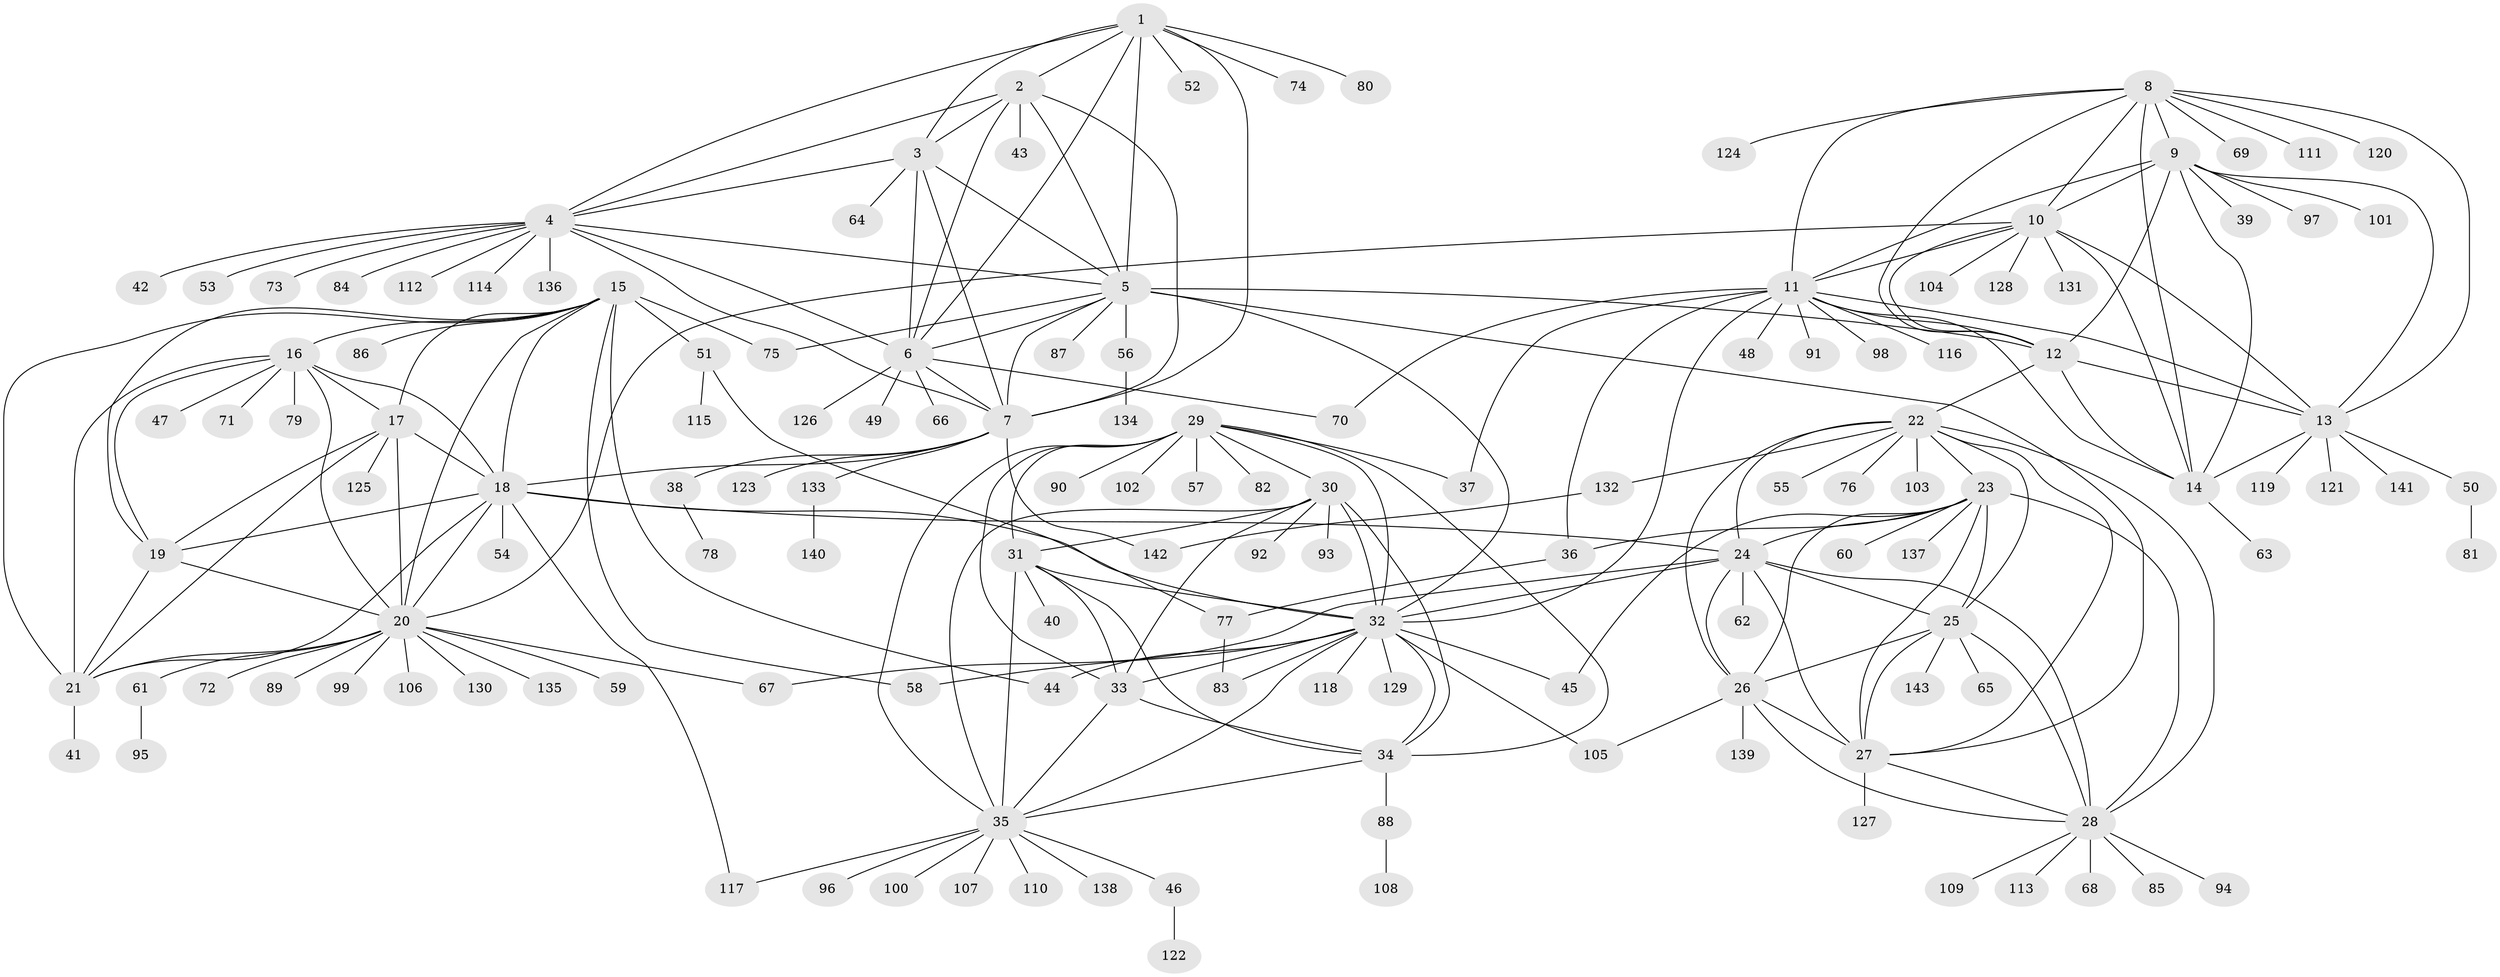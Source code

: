 // coarse degree distribution, {7: 0.047619047619047616, 3: 0.047619047619047616, 10: 0.047619047619047616, 1: 0.6428571428571429, 8: 0.023809523809523808, 6: 0.023809523809523808, 11: 0.023809523809523808, 4: 0.047619047619047616, 5: 0.023809523809523808, 9: 0.023809523809523808, 2: 0.047619047619047616}
// Generated by graph-tools (version 1.1) at 2025/19/03/04/25 18:19:32]
// undirected, 143 vertices, 236 edges
graph export_dot {
graph [start="1"]
  node [color=gray90,style=filled];
  1;
  2;
  3;
  4;
  5;
  6;
  7;
  8;
  9;
  10;
  11;
  12;
  13;
  14;
  15;
  16;
  17;
  18;
  19;
  20;
  21;
  22;
  23;
  24;
  25;
  26;
  27;
  28;
  29;
  30;
  31;
  32;
  33;
  34;
  35;
  36;
  37;
  38;
  39;
  40;
  41;
  42;
  43;
  44;
  45;
  46;
  47;
  48;
  49;
  50;
  51;
  52;
  53;
  54;
  55;
  56;
  57;
  58;
  59;
  60;
  61;
  62;
  63;
  64;
  65;
  66;
  67;
  68;
  69;
  70;
  71;
  72;
  73;
  74;
  75;
  76;
  77;
  78;
  79;
  80;
  81;
  82;
  83;
  84;
  85;
  86;
  87;
  88;
  89;
  90;
  91;
  92;
  93;
  94;
  95;
  96;
  97;
  98;
  99;
  100;
  101;
  102;
  103;
  104;
  105;
  106;
  107;
  108;
  109;
  110;
  111;
  112;
  113;
  114;
  115;
  116;
  117;
  118;
  119;
  120;
  121;
  122;
  123;
  124;
  125;
  126;
  127;
  128;
  129;
  130;
  131;
  132;
  133;
  134;
  135;
  136;
  137;
  138;
  139;
  140;
  141;
  142;
  143;
  1 -- 2;
  1 -- 3;
  1 -- 4;
  1 -- 5;
  1 -- 6;
  1 -- 7;
  1 -- 52;
  1 -- 74;
  1 -- 80;
  2 -- 3;
  2 -- 4;
  2 -- 5;
  2 -- 6;
  2 -- 7;
  2 -- 43;
  3 -- 4;
  3 -- 5;
  3 -- 6;
  3 -- 7;
  3 -- 64;
  4 -- 5;
  4 -- 6;
  4 -- 7;
  4 -- 42;
  4 -- 53;
  4 -- 73;
  4 -- 84;
  4 -- 112;
  4 -- 114;
  4 -- 136;
  5 -- 6;
  5 -- 7;
  5 -- 12;
  5 -- 27;
  5 -- 32;
  5 -- 56;
  5 -- 75;
  5 -- 87;
  6 -- 7;
  6 -- 49;
  6 -- 66;
  6 -- 70;
  6 -- 126;
  7 -- 18;
  7 -- 38;
  7 -- 123;
  7 -- 133;
  7 -- 142;
  8 -- 9;
  8 -- 10;
  8 -- 11;
  8 -- 12;
  8 -- 13;
  8 -- 14;
  8 -- 69;
  8 -- 111;
  8 -- 120;
  8 -- 124;
  9 -- 10;
  9 -- 11;
  9 -- 12;
  9 -- 13;
  9 -- 14;
  9 -- 39;
  9 -- 97;
  9 -- 101;
  10 -- 11;
  10 -- 12;
  10 -- 13;
  10 -- 14;
  10 -- 20;
  10 -- 104;
  10 -- 128;
  10 -- 131;
  11 -- 12;
  11 -- 13;
  11 -- 14;
  11 -- 32;
  11 -- 36;
  11 -- 37;
  11 -- 48;
  11 -- 70;
  11 -- 91;
  11 -- 98;
  11 -- 116;
  12 -- 13;
  12 -- 14;
  12 -- 22;
  13 -- 14;
  13 -- 50;
  13 -- 119;
  13 -- 121;
  13 -- 141;
  14 -- 63;
  15 -- 16;
  15 -- 17;
  15 -- 18;
  15 -- 19;
  15 -- 20;
  15 -- 21;
  15 -- 44;
  15 -- 51;
  15 -- 58;
  15 -- 75;
  15 -- 86;
  16 -- 17;
  16 -- 18;
  16 -- 19;
  16 -- 20;
  16 -- 21;
  16 -- 47;
  16 -- 71;
  16 -- 79;
  17 -- 18;
  17 -- 19;
  17 -- 20;
  17 -- 21;
  17 -- 125;
  18 -- 19;
  18 -- 20;
  18 -- 21;
  18 -- 24;
  18 -- 32;
  18 -- 54;
  18 -- 117;
  19 -- 20;
  19 -- 21;
  20 -- 21;
  20 -- 59;
  20 -- 61;
  20 -- 67;
  20 -- 72;
  20 -- 89;
  20 -- 99;
  20 -- 106;
  20 -- 130;
  20 -- 135;
  21 -- 41;
  22 -- 23;
  22 -- 24;
  22 -- 25;
  22 -- 26;
  22 -- 27;
  22 -- 28;
  22 -- 55;
  22 -- 76;
  22 -- 103;
  22 -- 132;
  23 -- 24;
  23 -- 25;
  23 -- 26;
  23 -- 27;
  23 -- 28;
  23 -- 36;
  23 -- 45;
  23 -- 60;
  23 -- 137;
  24 -- 25;
  24 -- 26;
  24 -- 27;
  24 -- 28;
  24 -- 32;
  24 -- 62;
  24 -- 67;
  25 -- 26;
  25 -- 27;
  25 -- 28;
  25 -- 65;
  25 -- 143;
  26 -- 27;
  26 -- 28;
  26 -- 105;
  26 -- 139;
  27 -- 28;
  27 -- 127;
  28 -- 68;
  28 -- 85;
  28 -- 94;
  28 -- 109;
  28 -- 113;
  29 -- 30;
  29 -- 31;
  29 -- 32;
  29 -- 33;
  29 -- 34;
  29 -- 35;
  29 -- 37;
  29 -- 57;
  29 -- 82;
  29 -- 90;
  29 -- 102;
  30 -- 31;
  30 -- 32;
  30 -- 33;
  30 -- 34;
  30 -- 35;
  30 -- 92;
  30 -- 93;
  31 -- 32;
  31 -- 33;
  31 -- 34;
  31 -- 35;
  31 -- 40;
  32 -- 33;
  32 -- 34;
  32 -- 35;
  32 -- 44;
  32 -- 45;
  32 -- 58;
  32 -- 83;
  32 -- 105;
  32 -- 118;
  32 -- 129;
  33 -- 34;
  33 -- 35;
  34 -- 35;
  34 -- 88;
  35 -- 46;
  35 -- 96;
  35 -- 100;
  35 -- 107;
  35 -- 110;
  35 -- 117;
  35 -- 138;
  36 -- 77;
  38 -- 78;
  46 -- 122;
  50 -- 81;
  51 -- 77;
  51 -- 115;
  56 -- 134;
  61 -- 95;
  77 -- 83;
  88 -- 108;
  132 -- 142;
  133 -- 140;
}
